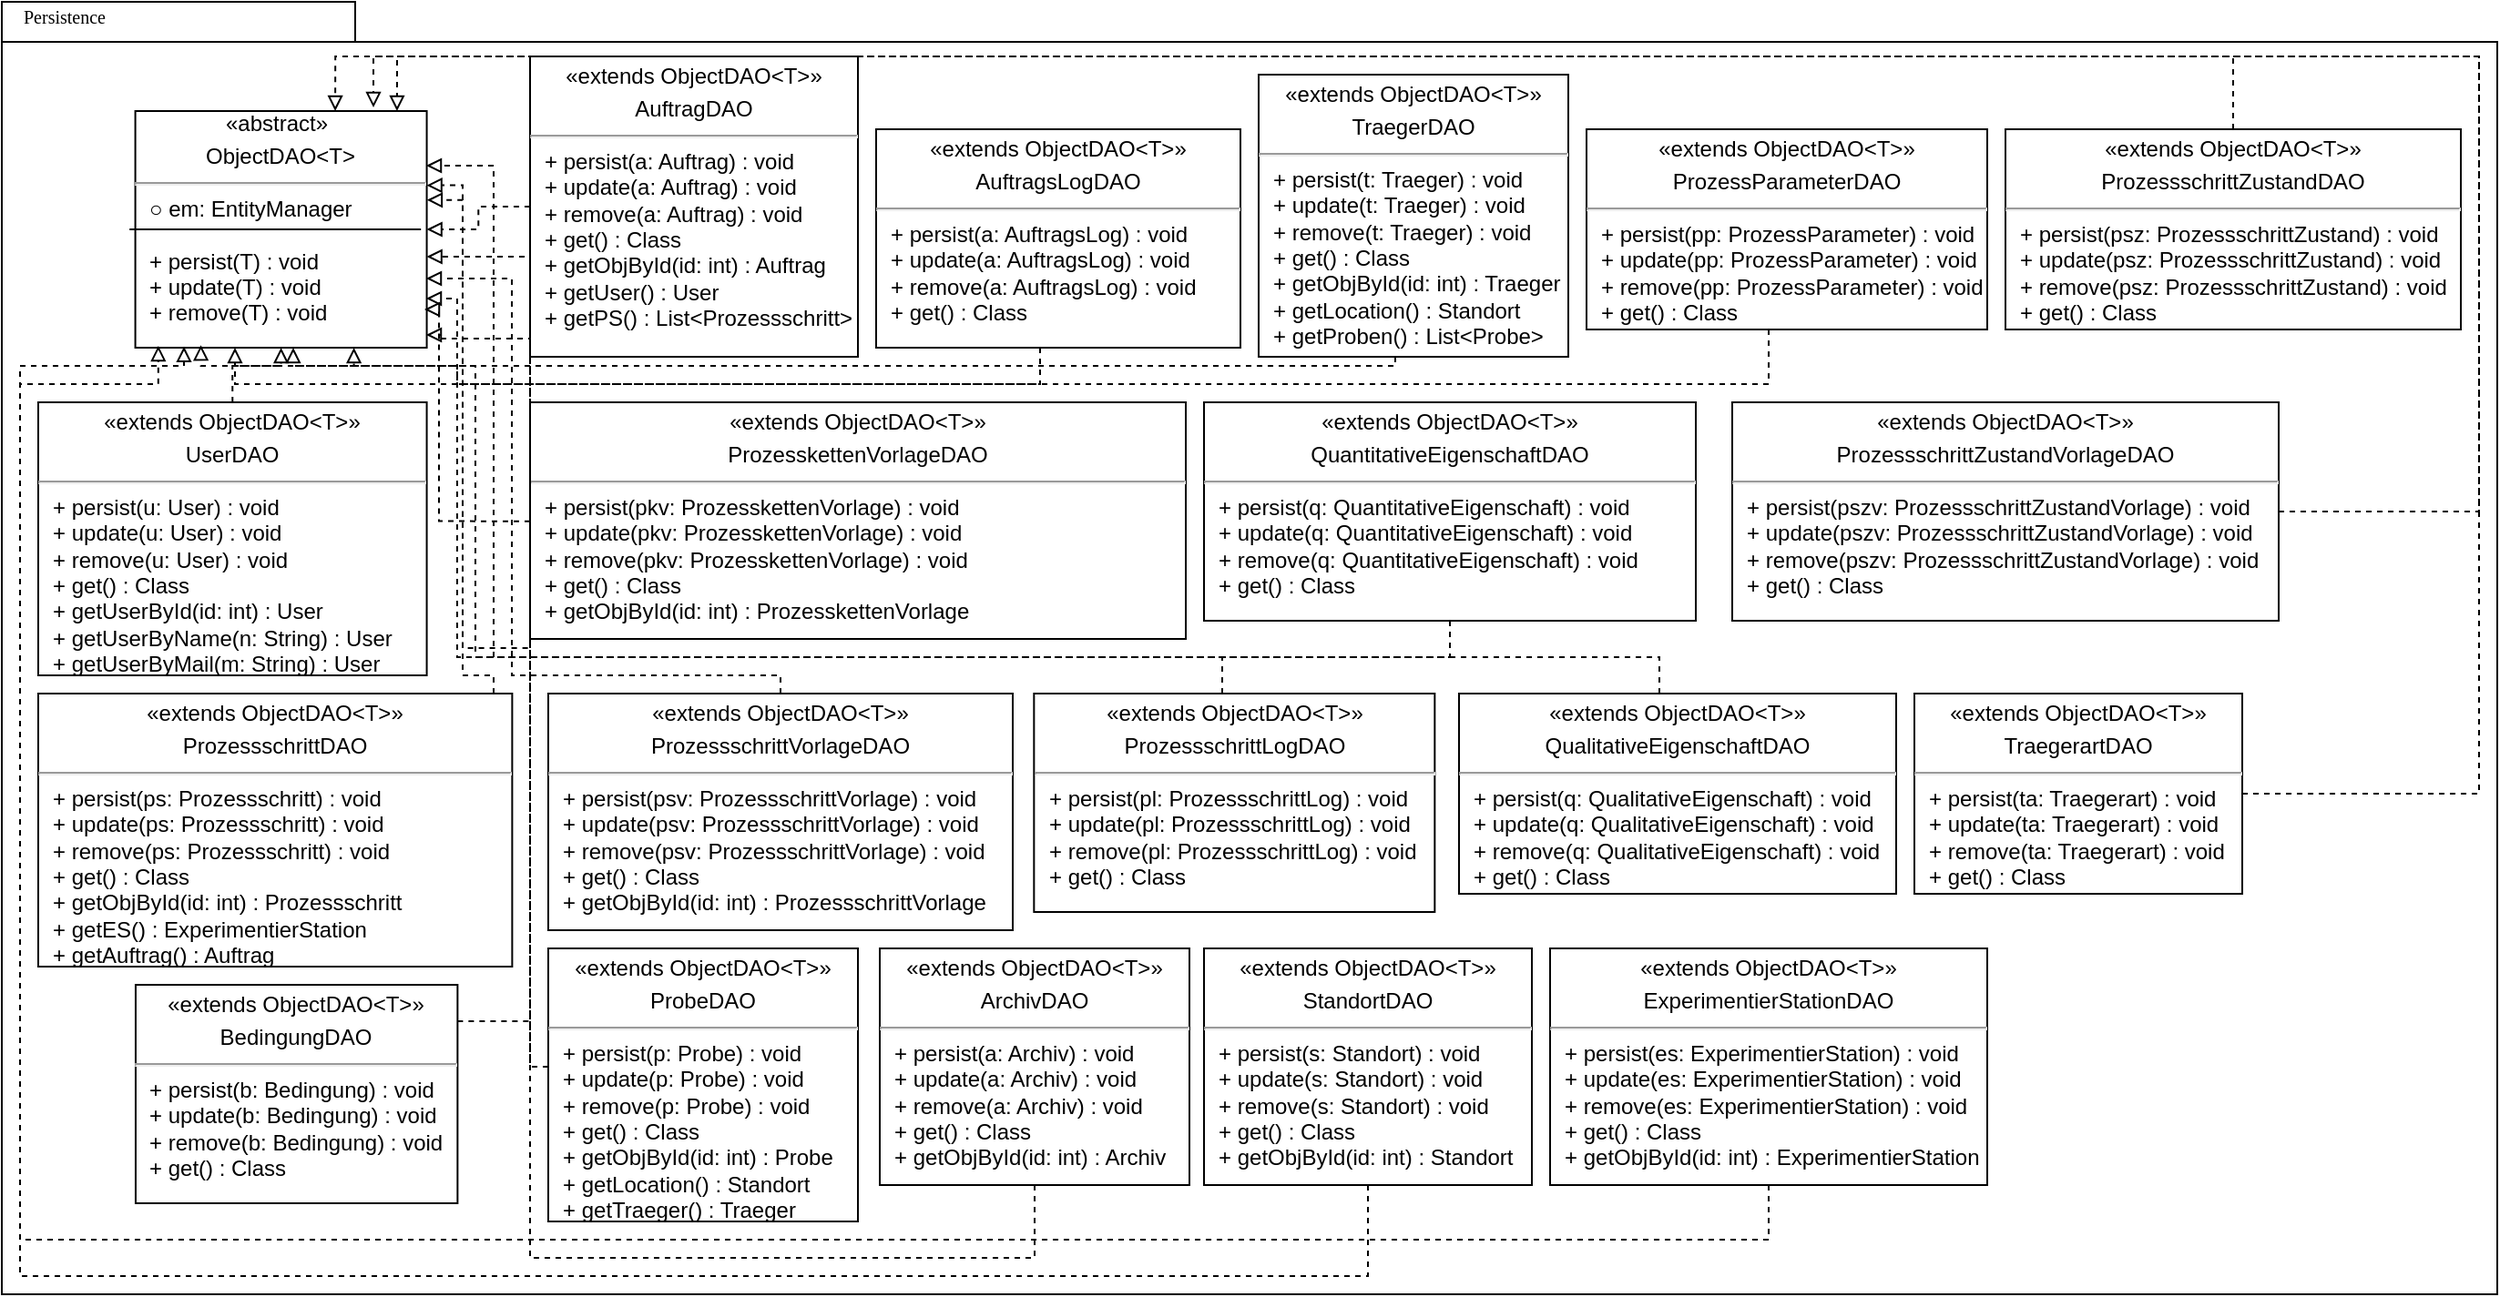 <mxfile version="12.4.3" type="device" pages="1"><diagram name="Page-1" id="b5b7bab2-c9e2-2cf4-8b2a-24fd1a2a6d21"><mxGraphModel dx="1422" dy="772" grid="1" gridSize="10" guides="1" tooltips="1" connect="1" arrows="1" fold="1" page="1" pageScale="1" pageWidth="827" pageHeight="1169" background="#ffffff" math="0" shadow="0"><root><mxCell id="0"/><mxCell id="1" parent="0"/><mxCell id="6e0c8c40b5770093-72" value="" style="shape=folder;fontStyle=1;spacingTop=10;tabWidth=194;tabHeight=22;tabPosition=left;html=1;rounded=0;shadow=0;comic=0;labelBackgroundColor=none;strokeWidth=1;fillColor=none;fontFamily=Verdana;fontSize=10;align=center;" parent="1" vertex="1"><mxGeometry x="260" y="70" width="1370" height="710" as="geometry"/></mxCell><mxCell id="6e0c8c40b5770093-73" value="Persistence" style="text;html=1;align=left;verticalAlign=top;spacingTop=-4;fontSize=10;fontFamily=Verdana" parent="1" vertex="1"><mxGeometry x="270" y="70" width="130" height="20" as="geometry"/></mxCell><mxCell id="SliJYAQ3Mw091fO2lH-n-1" value="&lt;span style=&quot;text-align: center&quot;&gt;&amp;nbsp; &amp;nbsp; &amp;nbsp; &amp;nbsp; &amp;nbsp; &amp;nbsp; &amp;nbsp; &amp;nbsp;«abstract&lt;/span&gt;&lt;span style=&quot;text-align: center&quot;&gt;»&lt;/span&gt;&lt;p style=&quot;margin: 4px 0px 0px ; text-align: center&quot;&gt;&lt;span&gt;ObjectDAO&amp;lt;T&amp;gt;&lt;/span&gt;&lt;br&gt;&lt;/p&gt;&lt;hr&gt;&lt;p style=&quot;margin: 0px ; margin-left: 8px&quot;&gt;○ em: EntityManager&lt;/p&gt;&lt;p style=&quot;margin: 0px ; margin-left: 8px&quot;&gt;&lt;br&gt;&lt;/p&gt;&lt;p style=&quot;margin: 0px ; margin-left: 8px&quot;&gt;+ persist(T) : void&lt;/p&gt;&lt;p style=&quot;margin: 0px ; margin-left: 8px&quot;&gt;+ update(T) : void&lt;/p&gt;&lt;p style=&quot;margin: 0px ; margin-left: 8px&quot;&gt;+ remove(T) : void&lt;/p&gt;&lt;p style=&quot;margin: 0px ; margin-left: 8px&quot;&gt;&lt;br&gt;&lt;/p&gt;" style="verticalAlign=top;align=left;overflow=fill;fontSize=12;fontFamily=Helvetica;html=1;" parent="1" vertex="1"><mxGeometry x="333.29" y="130" width="160" height="130" as="geometry"/></mxCell><mxCell id="SliJYAQ3Mw091fO2lH-n-2" value="" style="line;strokeWidth=1;fillColor=none;align=left;verticalAlign=middle;spacingTop=-1;spacingLeft=3;spacingRight=3;rotatable=0;labelPosition=right;points=[];portConstraint=eastwest;" parent="1" vertex="1"><mxGeometry x="330.1" y="191" width="160" height="8" as="geometry"/></mxCell><mxCell id="SliJYAQ3Mw091fO2lH-n-7" value="" style="edgeStyle=orthogonalEdgeStyle;rounded=0;orthogonalLoop=1;jettySize=auto;html=1;dashed=1;endArrow=block;endFill=0;exitX=0.5;exitY=0;exitDx=0;exitDy=0;" parent="1" source="SliJYAQ3Mw091fO2lH-n-6" target="SliJYAQ3Mw091fO2lH-n-1" edge="1"><mxGeometry relative="1" as="geometry"/></mxCell><mxCell id="SliJYAQ3Mw091fO2lH-n-6" value="&lt;p style=&quot;margin: 4px 0px 0px ; text-align: center&quot;&gt;«extends ObjectDAO&amp;lt;T&amp;gt;»&lt;/p&gt;&lt;p style=&quot;margin: 4px 0px 0px ; text-align: center&quot;&gt;UserDAO&lt;/p&gt;&lt;hr&gt;&lt;p style=&quot;margin: 0px ; margin-left: 8px&quot;&gt;&lt;span&gt;+ persist(u: User) : void&lt;/span&gt;&lt;br&gt;&lt;/p&gt;&lt;p style=&quot;margin: 0px ; margin-left: 8px&quot;&gt;+ update(u: User) : void&lt;/p&gt;&lt;p style=&quot;margin: 0px ; margin-left: 8px&quot;&gt;+ remove(u: User) : void&lt;/p&gt;&lt;p style=&quot;margin: 0px ; margin-left: 8px&quot;&gt;+ get() : Class&lt;/p&gt;&lt;p style=&quot;margin: 0px ; margin-left: 8px&quot;&gt;+ getUserById(id: int) : User&lt;/p&gt;&lt;p style=&quot;margin: 0px ; margin-left: 8px&quot;&gt;+ getUserByName(n: String) : User&lt;/p&gt;&lt;p style=&quot;margin: 0px ; margin-left: 8px&quot;&gt;+ getUserByMail(m: String) : User&lt;/p&gt;&lt;p style=&quot;margin: 0px ; margin-left: 8px&quot;&gt;&lt;br&gt;&lt;/p&gt;" style="verticalAlign=top;align=left;overflow=fill;fontSize=12;fontFamily=Helvetica;html=1;" parent="1" vertex="1"><mxGeometry x="280" y="290" width="213.29" height="150" as="geometry"/></mxCell><mxCell id="SliJYAQ3Mw091fO2lH-n-9" style="edgeStyle=orthogonalEdgeStyle;rounded=0;orthogonalLoop=1;jettySize=auto;html=1;dashed=1;endArrow=block;endFill=0;" parent="1" source="SliJYAQ3Mw091fO2lH-n-8" target="SliJYAQ3Mw091fO2lH-n-1" edge="1"><mxGeometry relative="1" as="geometry"/></mxCell><mxCell id="SliJYAQ3Mw091fO2lH-n-8" value="&lt;p style=&quot;margin: 4px 0px 0px ; text-align: center&quot;&gt;«extends ObjectDAO&amp;lt;T&amp;gt;»&lt;/p&gt;&lt;p style=&quot;margin: 4px 0px 0px ; text-align: center&quot;&gt;AuftragDAO&lt;/p&gt;&lt;hr&gt;&lt;p style=&quot;margin: 0px ; margin-left: 8px&quot;&gt;&lt;span&gt;+ persist(a: Auftrag) : void&lt;/span&gt;&lt;br&gt;&lt;/p&gt;&lt;p style=&quot;margin: 0px ; margin-left: 8px&quot;&gt;+ update(a: Auftrag) : void&lt;/p&gt;&lt;p style=&quot;margin: 0px ; margin-left: 8px&quot;&gt;+ remove(a: Auftrag) : void&lt;/p&gt;&lt;p style=&quot;margin: 0px ; margin-left: 8px&quot;&gt;+ get() : Class&lt;/p&gt;&lt;p style=&quot;margin: 0px ; margin-left: 8px&quot;&gt;+ getObjById(id: int) : Auftrag&lt;/p&gt;&lt;p style=&quot;margin: 0px ; margin-left: 8px&quot;&gt;+ getUser() : User&lt;/p&gt;&lt;p style=&quot;margin: 0px ; margin-left: 8px&quot;&gt;+ getPS() : List&amp;lt;Prozessschritt&amp;gt;&lt;/p&gt;&lt;p style=&quot;margin: 0px ; margin-left: 8px&quot;&gt;&lt;br&gt;&lt;/p&gt;" style="verticalAlign=top;align=left;overflow=fill;fontSize=12;fontFamily=Helvetica;html=1;" parent="1" vertex="1"><mxGeometry x="550" y="100" width="180" height="165" as="geometry"/></mxCell><mxCell id="SliJYAQ3Mw091fO2lH-n-10" value="&lt;p style=&quot;margin: 4px 0px 0px ; text-align: center&quot;&gt;«extends ObjectDAO&amp;lt;T&amp;gt;»&lt;/p&gt;&lt;p style=&quot;margin: 4px 0px 0px ; text-align: center&quot;&gt;ProzesskettenVorlageDAO&lt;/p&gt;&lt;hr&gt;&lt;p style=&quot;margin: 0px ; margin-left: 8px&quot;&gt;&lt;span&gt;+ persist(pkv: ProzesskettenVorlage) : void&lt;/span&gt;&lt;br&gt;&lt;/p&gt;&lt;p style=&quot;margin: 0px ; margin-left: 8px&quot;&gt;+ update(pkv: ProzesskettenVorlage) : void&lt;/p&gt;&lt;p style=&quot;margin: 0px ; margin-left: 8px&quot;&gt;+ remove(pkv: ProzesskettenVorlage) : void&lt;/p&gt;&lt;p style=&quot;margin: 0px ; margin-left: 8px&quot;&gt;+ get() : Class&lt;/p&gt;&lt;p style=&quot;margin: 0px ; margin-left: 8px&quot;&gt;+ getObjById(id: int) : ProzesskettenVorlage&lt;/p&gt;&lt;p style=&quot;margin: 0px ; margin-left: 8px&quot;&gt;&lt;br&gt;&lt;/p&gt;" style="verticalAlign=top;align=left;overflow=fill;fontSize=12;fontFamily=Helvetica;html=1;" parent="1" vertex="1"><mxGeometry x="550" y="290" width="360" height="130" as="geometry"/></mxCell><mxCell id="SliJYAQ3Mw091fO2lH-n-16" style="edgeStyle=orthogonalEdgeStyle;rounded=0;orthogonalLoop=1;jettySize=auto;html=1;entryX=1.001;entryY=0.376;entryDx=0;entryDy=0;dashed=1;endArrow=block;endFill=0;entryPerimeter=0;" parent="1" source="SliJYAQ3Mw091fO2lH-n-14" target="SliJYAQ3Mw091fO2lH-n-1" edge="1"><mxGeometry relative="1" as="geometry"><Array as="points"><mxPoint x="530" y="440"/><mxPoint x="513" y="440"/><mxPoint x="513" y="179"/></Array></mxGeometry></mxCell><mxCell id="SliJYAQ3Mw091fO2lH-n-14" value="&lt;p style=&quot;margin: 4px 0px 0px ; text-align: center&quot;&gt;«extends ObjectDAO&amp;lt;T&amp;gt;»&lt;/p&gt;&lt;p style=&quot;margin: 4px 0px 0px ; text-align: center&quot;&gt;ProzessschrittDAO&lt;/p&gt;&lt;hr&gt;&lt;p style=&quot;margin: 0px ; margin-left: 8px&quot;&gt;&lt;span&gt;+ persist(ps: Prozessschritt) : void&lt;/span&gt;&lt;br&gt;&lt;/p&gt;&lt;p style=&quot;margin: 0px ; margin-left: 8px&quot;&gt;+ update(ps: Prozessschritt) : void&lt;/p&gt;&lt;p style=&quot;margin: 0px ; margin-left: 8px&quot;&gt;+ remove(ps: Prozessschritt) : void&lt;/p&gt;&lt;p style=&quot;margin: 0px ; margin-left: 8px&quot;&gt;+ get() : Class&lt;/p&gt;&lt;p style=&quot;margin: 0px ; margin-left: 8px&quot;&gt;+ getObjById(id: int) : Prozessschritt&lt;/p&gt;&lt;p style=&quot;margin: 0px ; margin-left: 8px&quot;&gt;+ getES() : ExperimentierStation&lt;/p&gt;&lt;p style=&quot;margin: 0px ; margin-left: 8px&quot;&gt;+ getAuftrag() : Auftrag&lt;/p&gt;&lt;p style=&quot;margin: 0px ; margin-left: 8px&quot;&gt;&lt;br&gt;&lt;/p&gt;" style="verticalAlign=top;align=left;overflow=fill;fontSize=12;fontFamily=Helvetica;html=1;" parent="1" vertex="1"><mxGeometry x="280" y="450" width="260.19" height="150" as="geometry"/></mxCell><mxCell id="SliJYAQ3Mw091fO2lH-n-17" style="edgeStyle=orthogonalEdgeStyle;rounded=0;orthogonalLoop=1;jettySize=auto;html=1;dashed=1;endArrow=block;endFill=0;" parent="1" source="SliJYAQ3Mw091fO2lH-n-15" edge="1"><mxGeometry relative="1" as="geometry"><Array as="points"><mxPoint x="540" y="440"/><mxPoint x="540" y="222"/></Array><mxPoint x="493" y="222" as="targetPoint"/></mxGeometry></mxCell><mxCell id="SliJYAQ3Mw091fO2lH-n-15" value="&lt;p style=&quot;margin: 4px 0px 0px ; text-align: center&quot;&gt;«extends ObjectDAO&amp;lt;T&amp;gt;»&lt;/p&gt;&lt;p style=&quot;margin: 4px 0px 0px ; text-align: center&quot;&gt;ProzessschrittVorlageDAO&lt;/p&gt;&lt;hr&gt;&lt;p style=&quot;margin: 0px ; margin-left: 8px&quot;&gt;&lt;span&gt;+ persist(psv: ProzessschrittVorlage) : void&lt;/span&gt;&lt;br&gt;&lt;/p&gt;&lt;p style=&quot;margin: 0px ; margin-left: 8px&quot;&gt;+ update(psv: ProzessschrittVorlage) : void&lt;/p&gt;&lt;p style=&quot;margin: 0px ; margin-left: 8px&quot;&gt;+ remove(psv: ProzessschrittVorlage) : void&lt;/p&gt;&lt;p style=&quot;margin: 0px ; margin-left: 8px&quot;&gt;+ get() : Class&lt;/p&gt;&lt;p style=&quot;margin: 0px ; margin-left: 8px&quot;&gt;+ getObjById(id: int) : ProzessschrittVorlage&lt;/p&gt;&lt;p style=&quot;margin: 0px ; margin-left: 8px&quot;&gt;&lt;br&gt;&lt;/p&gt;" style="verticalAlign=top;align=left;overflow=fill;fontSize=12;fontFamily=Helvetica;html=1;" parent="1" vertex="1"><mxGeometry x="560" y="450" width="255" height="130" as="geometry"/></mxCell><mxCell id="SliJYAQ3Mw091fO2lH-n-20" style="edgeStyle=orthogonalEdgeStyle;rounded=0;orthogonalLoop=1;jettySize=auto;html=1;dashed=1;endArrow=block;endFill=0;" parent="1" edge="1"><mxGeometry relative="1" as="geometry"><mxPoint x="550" y="355.333" as="sourcePoint"/><Array as="points"><mxPoint x="500" y="355"/><mxPoint x="500" y="239"/></Array><mxPoint x="492" y="239" as="targetPoint"/></mxGeometry></mxCell><mxCell id="SliJYAQ3Mw091fO2lH-n-23" style="edgeStyle=orthogonalEdgeStyle;rounded=0;orthogonalLoop=1;jettySize=auto;html=1;dashed=1;endArrow=block;endFill=0;" parent="1" source="SliJYAQ3Mw091fO2lH-n-22" edge="1"><mxGeometry relative="1" as="geometry"><Array as="points"><mxPoint x="830" y="280"/><mxPoint x="510" y="280"/><mxPoint x="510" y="233"/></Array><mxPoint x="493" y="233" as="targetPoint"/></mxGeometry></mxCell><mxCell id="SliJYAQ3Mw091fO2lH-n-22" value="&lt;p style=&quot;margin: 4px 0px 0px ; text-align: center&quot;&gt;«extends ObjectDAO&amp;lt;T&amp;gt;»&lt;/p&gt;&lt;p style=&quot;margin: 4px 0px 0px ; text-align: center&quot;&gt;AuftragsLogDAO&lt;/p&gt;&lt;hr&gt;&lt;p style=&quot;margin: 0px ; margin-left: 8px&quot;&gt;&lt;span&gt;+ persist(a: AuftragsLog) : void&lt;/span&gt;&lt;br&gt;&lt;/p&gt;&lt;p style=&quot;margin: 0px ; margin-left: 8px&quot;&gt;+ update(a: AuftragsLog) : void&lt;/p&gt;&lt;p style=&quot;margin: 0px ; margin-left: 8px&quot;&gt;+ remove(a: AuftragsLog) : void&lt;/p&gt;&lt;p style=&quot;margin: 0px ; margin-left: 8px&quot;&gt;+ get() : Class&lt;/p&gt;&lt;p style=&quot;margin: 0px ; margin-left: 8px&quot;&gt;&lt;br&gt;&lt;/p&gt;" style="verticalAlign=top;align=left;overflow=fill;fontSize=12;fontFamily=Helvetica;html=1;" parent="1" vertex="1"><mxGeometry x="740" y="140" width="200" height="120" as="geometry"/></mxCell><mxCell id="SliJYAQ3Mw091fO2lH-n-25" style="edgeStyle=orthogonalEdgeStyle;rounded=0;orthogonalLoop=1;jettySize=auto;html=1;dashed=1;endArrow=block;endFill=0;" parent="1" source="SliJYAQ3Mw091fO2lH-n-24" target="SliJYAQ3Mw091fO2lH-n-1" edge="1"><mxGeometry relative="1" as="geometry"><mxPoint x="530" y="280" as="targetPoint"/><Array as="points"><mxPoint x="1025" y="270"/><mxPoint x="420" y="270"/></Array></mxGeometry></mxCell><mxCell id="SliJYAQ3Mw091fO2lH-n-24" value="&lt;p style=&quot;margin: 4px 0px 0px ; text-align: center&quot;&gt;«extends ObjectDAO&amp;lt;T&amp;gt;»&lt;/p&gt;&lt;p style=&quot;margin: 4px 0px 0px ; text-align: center&quot;&gt;TraegerDAO&lt;/p&gt;&lt;hr&gt;&lt;p style=&quot;margin: 0px ; margin-left: 8px&quot;&gt;&lt;span&gt;+ persist(t: Traeger) : void&lt;/span&gt;&lt;br&gt;&lt;/p&gt;&lt;p style=&quot;margin: 0px ; margin-left: 8px&quot;&gt;+ update(t: Traeger) : void&lt;/p&gt;&lt;p style=&quot;margin: 0px ; margin-left: 8px&quot;&gt;+ remove(t: Traeger) : void&lt;/p&gt;&lt;p style=&quot;margin: 0px ; margin-left: 8px&quot;&gt;+ get() : Class&lt;/p&gt;&lt;p style=&quot;margin: 0px ; margin-left: 8px&quot;&gt;+ getObjById(id: int) : Traeger&lt;/p&gt;&lt;p style=&quot;margin: 0px ; margin-left: 8px&quot;&gt;+ getLocation() : Standort&lt;/p&gt;&lt;p style=&quot;margin: 0px ; margin-left: 8px&quot;&gt;+ getProben() : List&amp;lt;Probe&amp;gt;&amp;nbsp;&lt;/p&gt;" style="verticalAlign=top;align=left;overflow=fill;fontSize=12;fontFamily=Helvetica;html=1;" parent="1" vertex="1"><mxGeometry x="950" y="110" width="170" height="155" as="geometry"/></mxCell><mxCell id="SliJYAQ3Mw091fO2lH-n-27" style="edgeStyle=orthogonalEdgeStyle;rounded=0;orthogonalLoop=1;jettySize=auto;html=1;entryX=0.225;entryY=0.989;entryDx=0;entryDy=0;entryPerimeter=0;dashed=1;endArrow=block;endFill=0;" parent="1" source="SliJYAQ3Mw091fO2lH-n-26" target="SliJYAQ3Mw091fO2lH-n-1" edge="1"><mxGeometry relative="1" as="geometry"><Array as="points"><mxPoint x="930" y="430"/><mxPoint x="510" y="430"/><mxPoint x="510" y="270"/><mxPoint x="369" y="270"/></Array></mxGeometry></mxCell><mxCell id="SliJYAQ3Mw091fO2lH-n-26" value="&lt;p style=&quot;margin: 4px 0px 0px ; text-align: center&quot;&gt;«extends ObjectDAO&amp;lt;T&amp;gt;»&lt;/p&gt;&lt;p style=&quot;margin: 4px 0px 0px ; text-align: center&quot;&gt;ProzessschrittLogDAO&lt;/p&gt;&lt;hr&gt;&lt;p style=&quot;margin: 0px ; margin-left: 8px&quot;&gt;&lt;span&gt;+ persist(pl: ProzessschrittLog) : void&lt;/span&gt;&lt;br&gt;&lt;/p&gt;&lt;p style=&quot;margin: 0px ; margin-left: 8px&quot;&gt;+ update(pl: ProzessschrittLog) : void&lt;/p&gt;&lt;p style=&quot;margin: 0px ; margin-left: 8px&quot;&gt;+ remove(pl: ProzessschrittLog) : void&lt;/p&gt;&lt;p style=&quot;margin: 0px ; margin-left: 8px&quot;&gt;+ get() : Class&lt;/p&gt;&lt;p style=&quot;margin: 0px ; margin-left: 8px&quot;&gt;&lt;br&gt;&lt;/p&gt;" style="verticalAlign=top;align=left;overflow=fill;fontSize=12;fontFamily=Helvetica;html=1;" parent="1" vertex="1"><mxGeometry x="826.67" y="450" width="220" height="120" as="geometry"/></mxCell><mxCell id="SliJYAQ3Mw091fO2lH-n-29" style="edgeStyle=orthogonalEdgeStyle;rounded=0;orthogonalLoop=1;jettySize=auto;html=1;entryX=0.75;entryY=1;entryDx=0;entryDy=0;dashed=1;endArrow=block;endFill=0;" parent="1" source="SliJYAQ3Mw091fO2lH-n-28" target="SliJYAQ3Mw091fO2lH-n-1" edge="1"><mxGeometry relative="1" as="geometry"><Array as="points"><mxPoint x="1055" y="430"/><mxPoint x="520" y="430"/><mxPoint x="520" y="270"/><mxPoint x="453" y="270"/></Array></mxGeometry></mxCell><mxCell id="SliJYAQ3Mw091fO2lH-n-28" value="&lt;p style=&quot;margin: 4px 0px 0px ; text-align: center&quot;&gt;«extends ObjectDAO&amp;lt;T&amp;gt;»&lt;/p&gt;&lt;p style=&quot;margin: 4px 0px 0px ; text-align: center&quot;&gt;QuantitativeEigenschaftDAO&lt;/p&gt;&lt;hr&gt;&lt;p style=&quot;margin: 0px ; margin-left: 8px&quot;&gt;&lt;span&gt;+ persist(q: QuantitativeEigenschaft) : void&lt;/span&gt;&lt;br&gt;&lt;/p&gt;&lt;p style=&quot;margin: 0px ; margin-left: 8px&quot;&gt;+ update(q: QuantitativeEigenschaft) : void&lt;/p&gt;&lt;p style=&quot;margin: 0px ; margin-left: 8px&quot;&gt;+ remove(q: QuantitativeEigenschaft) : void&lt;/p&gt;&lt;p style=&quot;margin: 0px ; margin-left: 8px&quot;&gt;+ get() : Class&lt;/p&gt;&lt;p style=&quot;margin: 0px ; margin-left: 8px&quot;&gt;&lt;br&gt;&lt;/p&gt;" style="verticalAlign=top;align=left;overflow=fill;fontSize=12;fontFamily=Helvetica;html=1;" parent="1" vertex="1"><mxGeometry x="920" y="290" width="270" height="120" as="geometry"/></mxCell><mxCell id="SliJYAQ3Mw091fO2lH-n-31" style="edgeStyle=orthogonalEdgeStyle;rounded=0;orthogonalLoop=1;jettySize=auto;html=1;dashed=1;endArrow=block;endFill=0;" parent="1" source="SliJYAQ3Mw091fO2lH-n-30" target="SliJYAQ3Mw091fO2lH-n-1" edge="1"><mxGeometry relative="1" as="geometry"><Array as="points"><mxPoint x="1230" y="280"/><mxPoint x="388" y="280"/></Array></mxGeometry></mxCell><mxCell id="SliJYAQ3Mw091fO2lH-n-30" value="&lt;p style=&quot;margin: 4px 0px 0px ; text-align: center&quot;&gt;«extends ObjectDAO&amp;lt;T&amp;gt;»&lt;/p&gt;&lt;p style=&quot;margin: 4px 0px 0px ; text-align: center&quot;&gt;ProzessParameterDAO&lt;/p&gt;&lt;hr&gt;&lt;p style=&quot;margin: 0px ; margin-left: 8px&quot;&gt;&lt;span&gt;+ persist(pp: ProzessParameter&lt;/span&gt;&lt;span&gt;) : void&lt;/span&gt;&lt;/p&gt;&lt;p style=&quot;margin: 0px ; margin-left: 8px&quot;&gt;+ update(pp: ProzessParameter) : void&lt;/p&gt;&lt;p style=&quot;margin: 0px ; margin-left: 8px&quot;&gt;+ remove(pp: ProzessParameter) : void&lt;/p&gt;&lt;p style=&quot;margin: 0px ; margin-left: 8px&quot;&gt;+ get() : Class&lt;/p&gt;&lt;p style=&quot;margin: 0px ; margin-left: 8px&quot;&gt;&lt;br&gt;&lt;/p&gt;" style="verticalAlign=top;align=left;overflow=fill;fontSize=12;fontFamily=Helvetica;html=1;" parent="1" vertex="1"><mxGeometry x="1130" y="140" width="220" height="110" as="geometry"/></mxCell><mxCell id="SliJYAQ3Mw091fO2lH-n-33" style="edgeStyle=orthogonalEdgeStyle;rounded=0;orthogonalLoop=1;jettySize=auto;html=1;dashed=1;endArrow=block;endFill=0;" parent="1" source="SliJYAQ3Mw091fO2lH-n-32" edge="1"><mxGeometry relative="1" as="geometry"><Array as="points"><mxPoint x="1170" y="430"/><mxPoint x="530" y="430"/><mxPoint x="530" y="160"/><mxPoint x="493" y="160"/></Array><mxPoint x="493" y="160" as="targetPoint"/></mxGeometry></mxCell><mxCell id="SliJYAQ3Mw091fO2lH-n-32" value="&lt;p style=&quot;margin: 4px 0px 0px ; text-align: center&quot;&gt;«extends ObjectDAO&amp;lt;T&amp;gt;»&lt;/p&gt;&lt;p style=&quot;margin: 4px 0px 0px ; text-align: center&quot;&gt;QualitativeEigenschaftDAO&lt;/p&gt;&lt;hr&gt;&lt;p style=&quot;margin: 0px ; margin-left: 8px&quot;&gt;&lt;span&gt;+ persist(q: QualitativeEigenschaft) : void&lt;/span&gt;&lt;br&gt;&lt;/p&gt;&lt;p style=&quot;margin: 0px ; margin-left: 8px&quot;&gt;+ update(q: QualitativeEigenschaft) : void&lt;/p&gt;&lt;p style=&quot;margin: 0px ; margin-left: 8px&quot;&gt;+ remove(q: QualitativeEigenschaft) : void&lt;/p&gt;&lt;p style=&quot;margin: 0px ; margin-left: 8px&quot;&gt;+ get() : Class&lt;/p&gt;&lt;p style=&quot;margin: 0px ; margin-left: 8px&quot;&gt;&lt;br&gt;&lt;/p&gt;" style="verticalAlign=top;align=left;overflow=fill;fontSize=12;fontFamily=Helvetica;html=1;" parent="1" vertex="1"><mxGeometry x="1060" y="450" width="240" height="110" as="geometry"/></mxCell><mxCell id="SliJYAQ3Mw091fO2lH-n-35" style="edgeStyle=orthogonalEdgeStyle;rounded=0;orthogonalLoop=1;jettySize=auto;html=1;entryX=1;entryY=0.314;entryDx=0;entryDy=0;entryPerimeter=0;dashed=1;endArrow=block;endFill=0;" parent="1" source="SliJYAQ3Mw091fO2lH-n-34" target="SliJYAQ3Mw091fO2lH-n-1" edge="1"><mxGeometry relative="1" as="geometry"><Array as="points"><mxPoint x="550" y="630"/><mxPoint x="550" y="425"/><mxPoint x="513" y="425"/><mxPoint x="513" y="171"/></Array></mxGeometry></mxCell><mxCell id="SliJYAQ3Mw091fO2lH-n-34" value="&lt;p style=&quot;margin: 4px 0px 0px ; text-align: center&quot;&gt;«extends ObjectDAO&amp;lt;T&amp;gt;»&lt;/p&gt;&lt;p style=&quot;margin: 4px 0px 0px ; text-align: center&quot;&gt;BedingungDAO&lt;/p&gt;&lt;hr&gt;&lt;p style=&quot;margin: 0px ; margin-left: 8px&quot;&gt;&lt;span&gt;+ persist(b: Bedingung) : void&lt;/span&gt;&lt;br&gt;&lt;/p&gt;&lt;p style=&quot;margin: 0px ; margin-left: 8px&quot;&gt;+ update(b: Bedingung) : void&lt;/p&gt;&lt;p style=&quot;margin: 0px ; margin-left: 8px&quot;&gt;+ remove(b: Bedingung) : void&lt;/p&gt;&lt;p style=&quot;margin: 0px ; margin-left: 8px&quot;&gt;+ get() : Class&lt;/p&gt;&lt;p style=&quot;margin: 0px ; margin-left: 8px&quot;&gt;&lt;br&gt;&lt;/p&gt;" style="verticalAlign=top;align=left;overflow=fill;fontSize=12;fontFamily=Helvetica;html=1;" parent="1" vertex="1"><mxGeometry x="333.48" y="610" width="176.71" height="120" as="geometry"/></mxCell><mxCell id="SliJYAQ3Mw091fO2lH-n-37" style="edgeStyle=orthogonalEdgeStyle;rounded=0;orthogonalLoop=1;jettySize=auto;html=1;dashed=1;endArrow=block;endFill=0;" parent="1" source="SliJYAQ3Mw091fO2lH-n-36" edge="1"><mxGeometry relative="1" as="geometry"><Array as="points"><mxPoint x="550" y="655"/><mxPoint x="550" y="255"/><mxPoint x="500" y="255"/><mxPoint x="500" y="253"/></Array><mxPoint x="493" y="253" as="targetPoint"/></mxGeometry></mxCell><mxCell id="SliJYAQ3Mw091fO2lH-n-36" value="&lt;p style=&quot;margin: 4px 0px 0px ; text-align: center&quot;&gt;«extends ObjectDAO&amp;lt;T&amp;gt;»&lt;/p&gt;&lt;p style=&quot;margin: 4px 0px 0px ; text-align: center&quot;&gt;ProbeDAO&lt;/p&gt;&lt;hr&gt;&lt;p style=&quot;margin: 0px ; margin-left: 8px&quot;&gt;&lt;span&gt;+ persist(p: Probe) : void&lt;/span&gt;&lt;br&gt;&lt;/p&gt;&lt;p style=&quot;margin: 0px ; margin-left: 8px&quot;&gt;+ update(p: Probe) : void&lt;/p&gt;&lt;p style=&quot;margin: 0px ; margin-left: 8px&quot;&gt;+ remove(p: Probe) : void&lt;/p&gt;&lt;p style=&quot;margin: 0px ; margin-left: 8px&quot;&gt;+ get() : Class&lt;/p&gt;&lt;p style=&quot;margin: 0px ; margin-left: 8px&quot;&gt;+ getObjById(id: int) : Probe&lt;/p&gt;&lt;p style=&quot;margin: 0px ; margin-left: 8px&quot;&gt;+ getLocation() : Standort&lt;/p&gt;&lt;p style=&quot;margin: 0px ; margin-left: 8px&quot;&gt;+ getTraeger() : Traeger&lt;/p&gt;" style="verticalAlign=top;align=left;overflow=fill;fontSize=12;fontFamily=Helvetica;html=1;" parent="1" vertex="1"><mxGeometry x="560" y="590" width="170" height="150" as="geometry"/></mxCell><mxCell id="SliJYAQ3Mw091fO2lH-n-39" style="edgeStyle=orthogonalEdgeStyle;rounded=0;orthogonalLoop=1;jettySize=auto;html=1;dashed=1;endArrow=block;endFill=0;" parent="1" source="SliJYAQ3Mw091fO2lH-n-38" target="SliJYAQ3Mw091fO2lH-n-1" edge="1"><mxGeometry relative="1" as="geometry"><mxPoint x="490" y="259" as="targetPoint"/><Array as="points"><mxPoint x="827" y="760"/><mxPoint x="550" y="760"/><mxPoint x="550" y="210"/></Array></mxGeometry></mxCell><mxCell id="SliJYAQ3Mw091fO2lH-n-38" value="&lt;p style=&quot;margin: 4px 0px 0px ; text-align: center&quot;&gt;«extends ObjectDAO&amp;lt;T&amp;gt;»&lt;/p&gt;&lt;p style=&quot;margin: 4px 0px 0px ; text-align: center&quot;&gt;ArchivDAO&lt;/p&gt;&lt;hr&gt;&lt;p style=&quot;margin: 0px ; margin-left: 8px&quot;&gt;&lt;span&gt;+ persist(a: Archiv) : void&lt;/span&gt;&lt;br&gt;&lt;/p&gt;&lt;p style=&quot;margin: 0px ; margin-left: 8px&quot;&gt;+ update(a: Archiv) : void&lt;/p&gt;&lt;p style=&quot;margin: 0px ; margin-left: 8px&quot;&gt;+ remove(a: Archiv) : void&lt;/p&gt;&lt;p style=&quot;margin: 0px ; margin-left: 8px&quot;&gt;+ get() : Class&lt;/p&gt;&lt;p style=&quot;margin: 0px ; margin-left: 8px&quot;&gt;+ getObjById(id: int) : Archiv&lt;/p&gt;&lt;p style=&quot;margin: 0px ; margin-left: 8px&quot;&gt;&lt;br&gt;&lt;/p&gt;" style="verticalAlign=top;align=left;overflow=fill;fontSize=12;fontFamily=Helvetica;html=1;" parent="1" vertex="1"><mxGeometry x="742" y="590" width="170" height="130" as="geometry"/></mxCell><mxCell id="SliJYAQ3Mw091fO2lH-n-41" style="edgeStyle=orthogonalEdgeStyle;rounded=0;orthogonalLoop=1;jettySize=auto;html=1;entryX=0.167;entryY=0.995;entryDx=0;entryDy=0;entryPerimeter=0;dashed=1;endArrow=block;endFill=0;" parent="1" source="SliJYAQ3Mw091fO2lH-n-40" target="SliJYAQ3Mw091fO2lH-n-1" edge="1"><mxGeometry relative="1" as="geometry"><Array as="points"><mxPoint x="1010" y="770"/><mxPoint x="270" y="770"/><mxPoint x="270" y="270"/><mxPoint x="360" y="270"/></Array></mxGeometry></mxCell><mxCell id="SliJYAQ3Mw091fO2lH-n-40" value="&lt;p style=&quot;margin: 4px 0px 0px ; text-align: center&quot;&gt;«extends ObjectDAO&amp;lt;T&amp;gt;»&lt;/p&gt;&lt;p style=&quot;margin: 4px 0px 0px ; text-align: center&quot;&gt;StandortDAO&lt;/p&gt;&lt;hr&gt;&lt;p style=&quot;margin: 0px ; margin-left: 8px&quot;&gt;&lt;span&gt;+ persist(s: Standort) : void&lt;/span&gt;&lt;br&gt;&lt;/p&gt;&lt;p style=&quot;margin: 0px ; margin-left: 8px&quot;&gt;+ update(s: Standort) : void&lt;/p&gt;&lt;p style=&quot;margin: 0px ; margin-left: 8px&quot;&gt;+ remove(s: Standort) : void&lt;/p&gt;&lt;p style=&quot;margin: 0px ; margin-left: 8px&quot;&gt;+ get() : Class&lt;/p&gt;&lt;p style=&quot;margin: 0px ; margin-left: 8px&quot;&gt;+ getObjById(id: int) : Standort&lt;/p&gt;&lt;p style=&quot;margin: 0px ; margin-left: 8px&quot;&gt;&lt;br&gt;&lt;/p&gt;" style="verticalAlign=top;align=left;overflow=fill;fontSize=12;fontFamily=Helvetica;html=1;" parent="1" vertex="1"><mxGeometry x="920" y="590" width="180" height="130" as="geometry"/></mxCell><mxCell id="SliJYAQ3Mw091fO2lH-n-43" style="edgeStyle=orthogonalEdgeStyle;rounded=0;orthogonalLoop=1;jettySize=auto;html=1;dashed=1;endArrow=block;endFill=0;entryX=0.079;entryY=0.992;entryDx=0;entryDy=0;entryPerimeter=0;" parent="1" source="SliJYAQ3Mw091fO2lH-n-42" target="SliJYAQ3Mw091fO2lH-n-1" edge="1"><mxGeometry relative="1" as="geometry"><mxPoint x="347" y="262" as="targetPoint"/><Array as="points"><mxPoint x="1230" y="750"/><mxPoint x="270" y="750"/><mxPoint x="270" y="280"/><mxPoint x="346" y="280"/></Array></mxGeometry></mxCell><mxCell id="SliJYAQ3Mw091fO2lH-n-42" value="&lt;p style=&quot;margin: 4px 0px 0px ; text-align: center&quot;&gt;«extends ObjectDAO&amp;lt;T&amp;gt;»&lt;/p&gt;&lt;p style=&quot;margin: 4px 0px 0px ; text-align: center&quot;&gt;ExperimentierStationDAO&lt;/p&gt;&lt;hr&gt;&lt;p style=&quot;margin: 0px ; margin-left: 8px&quot;&gt;&lt;span&gt;+ persist(es: ExperimentierStation) : void&lt;/span&gt;&lt;br&gt;&lt;/p&gt;&lt;p style=&quot;margin: 0px ; margin-left: 8px&quot;&gt;+ update(es: ExperimentierStation) : void&lt;/p&gt;&lt;p style=&quot;margin: 0px ; margin-left: 8px&quot;&gt;+ remove(es: ExperimentierStation) : void&lt;/p&gt;&lt;p style=&quot;margin: 0px ; margin-left: 8px&quot;&gt;+ get() : Class&lt;/p&gt;&lt;p style=&quot;margin: 0px ; margin-left: 8px&quot;&gt;+ getObjById(id: int) : ExperimentierStation&lt;/p&gt;&lt;p style=&quot;margin: 0px ; margin-left: 8px&quot;&gt;&lt;br&gt;&lt;/p&gt;" style="verticalAlign=top;align=left;overflow=fill;fontSize=12;fontFamily=Helvetica;html=1;" parent="1" vertex="1"><mxGeometry x="1110" y="590" width="240" height="130" as="geometry"/></mxCell><mxCell id="iw-1kNY96shnC2eg8TwK-2" style="edgeStyle=orthogonalEdgeStyle;rounded=0;orthogonalLoop=1;jettySize=auto;html=1;entryX=0.817;entryY=-0.015;entryDx=0;entryDy=0;entryPerimeter=0;dashed=1;endArrow=block;endFill=0;" edge="1" parent="1" source="iw-1kNY96shnC2eg8TwK-1" target="SliJYAQ3Mw091fO2lH-n-1"><mxGeometry relative="1" as="geometry"><Array as="points"><mxPoint x="1485" y="100"/><mxPoint x="464" y="100"/></Array></mxGeometry></mxCell><mxCell id="iw-1kNY96shnC2eg8TwK-1" value="&lt;p style=&quot;margin: 4px 0px 0px ; text-align: center&quot;&gt;«extends ObjectDAO&amp;lt;T&amp;gt;»&lt;/p&gt;&lt;p style=&quot;margin: 4px 0px 0px ; text-align: center&quot;&gt;ProzessschrittZustandDAO&lt;/p&gt;&lt;hr&gt;&lt;p style=&quot;margin: 0px ; margin-left: 8px&quot;&gt;&lt;span&gt;+ persist(psz: ProzessschrittZustand) : void&lt;/span&gt;&lt;br&gt;&lt;/p&gt;&lt;p style=&quot;margin: 0px ; margin-left: 8px&quot;&gt;+ update(psz: ProzessschrittZustand) : void&lt;/p&gt;&lt;p style=&quot;margin: 0px ; margin-left: 8px&quot;&gt;+ remove(psz: ProzessschrittZustand) : void&lt;/p&gt;&lt;p style=&quot;margin: 0px ; margin-left: 8px&quot;&gt;+ get() : Class&lt;span&gt;&amp;nbsp;&lt;/span&gt;&lt;/p&gt;" style="verticalAlign=top;align=left;overflow=fill;fontSize=12;fontFamily=Helvetica;html=1;" vertex="1" parent="1"><mxGeometry x="1360" y="140" width="250" height="110" as="geometry"/></mxCell><mxCell id="iw-1kNY96shnC2eg8TwK-4" style="edgeStyle=orthogonalEdgeStyle;rounded=0;orthogonalLoop=1;jettySize=auto;html=1;entryX=0.686;entryY=0;entryDx=0;entryDy=0;entryPerimeter=0;dashed=1;endArrow=block;endFill=0;" edge="1" parent="1" source="iw-1kNY96shnC2eg8TwK-3" target="SliJYAQ3Mw091fO2lH-n-1"><mxGeometry relative="1" as="geometry"><Array as="points"><mxPoint x="1620" y="350"/><mxPoint x="1620" y="100"/><mxPoint x="443" y="100"/></Array></mxGeometry></mxCell><mxCell id="iw-1kNY96shnC2eg8TwK-3" value="&lt;p style=&quot;margin: 4px 0px 0px ; text-align: center&quot;&gt;«extends ObjectDAO&amp;lt;T&amp;gt;»&lt;/p&gt;&lt;p style=&quot;margin: 4px 0px 0px ; text-align: center&quot;&gt;ProzessschrittZustandVorlageDAO&lt;/p&gt;&lt;hr&gt;&lt;p style=&quot;margin: 0px ; margin-left: 8px&quot;&gt;&lt;span&gt;+ persist(pszv: ProzessschrittZustandVorlage) : void&lt;/span&gt;&lt;br&gt;&lt;/p&gt;&lt;p style=&quot;margin: 0px ; margin-left: 8px&quot;&gt;+ update(pszv: ProzessschrittZustandVorlage) : void&lt;/p&gt;&lt;p style=&quot;margin: 0px ; margin-left: 8px&quot;&gt;+ remove(pszv: ProzessschrittZustandVorlage) : void&lt;/p&gt;&lt;p style=&quot;margin: 0px ; margin-left: 8px&quot;&gt;+ get() : Class&lt;/p&gt;" style="verticalAlign=top;align=left;overflow=fill;fontSize=12;fontFamily=Helvetica;html=1;" vertex="1" parent="1"><mxGeometry x="1210" y="290" width="300" height="120" as="geometry"/></mxCell><mxCell id="iw-1kNY96shnC2eg8TwK-7" style="edgeStyle=orthogonalEdgeStyle;rounded=0;orthogonalLoop=1;jettySize=auto;html=1;entryX=0.898;entryY=0;entryDx=0;entryDy=0;entryPerimeter=0;dashed=1;endArrow=block;endFill=0;" edge="1" parent="1" source="iw-1kNY96shnC2eg8TwK-6" target="SliJYAQ3Mw091fO2lH-n-1"><mxGeometry relative="1" as="geometry"><Array as="points"><mxPoint x="1620" y="505"/><mxPoint x="1620" y="100"/><mxPoint x="477" y="100"/></Array></mxGeometry></mxCell><mxCell id="iw-1kNY96shnC2eg8TwK-6" value="&lt;p style=&quot;margin: 4px 0px 0px ; text-align: center&quot;&gt;«extends ObjectDAO&amp;lt;T&amp;gt;»&lt;/p&gt;&lt;p style=&quot;margin: 4px 0px 0px ; text-align: center&quot;&gt;TraegerartDAO&lt;/p&gt;&lt;hr&gt;&lt;p style=&quot;margin: 0px ; margin-left: 8px&quot;&gt;&lt;span&gt;+ persist(ta: Traegerart) : void&lt;/span&gt;&lt;br&gt;&lt;/p&gt;&lt;p style=&quot;margin: 0px ; margin-left: 8px&quot;&gt;+ update(ta: Traegerart) : void&lt;/p&gt;&lt;p style=&quot;margin: 0px ; margin-left: 8px&quot;&gt;+ remove(ta: Traegerart) : void&lt;/p&gt;&lt;p style=&quot;margin: 0px ; margin-left: 8px&quot;&gt;+ get() : Class&lt;/p&gt;" style="verticalAlign=top;align=left;overflow=fill;fontSize=12;fontFamily=Helvetica;html=1;" vertex="1" parent="1"><mxGeometry x="1310" y="450" width="180" height="110" as="geometry"/></mxCell></root></mxGraphModel></diagram></mxfile>